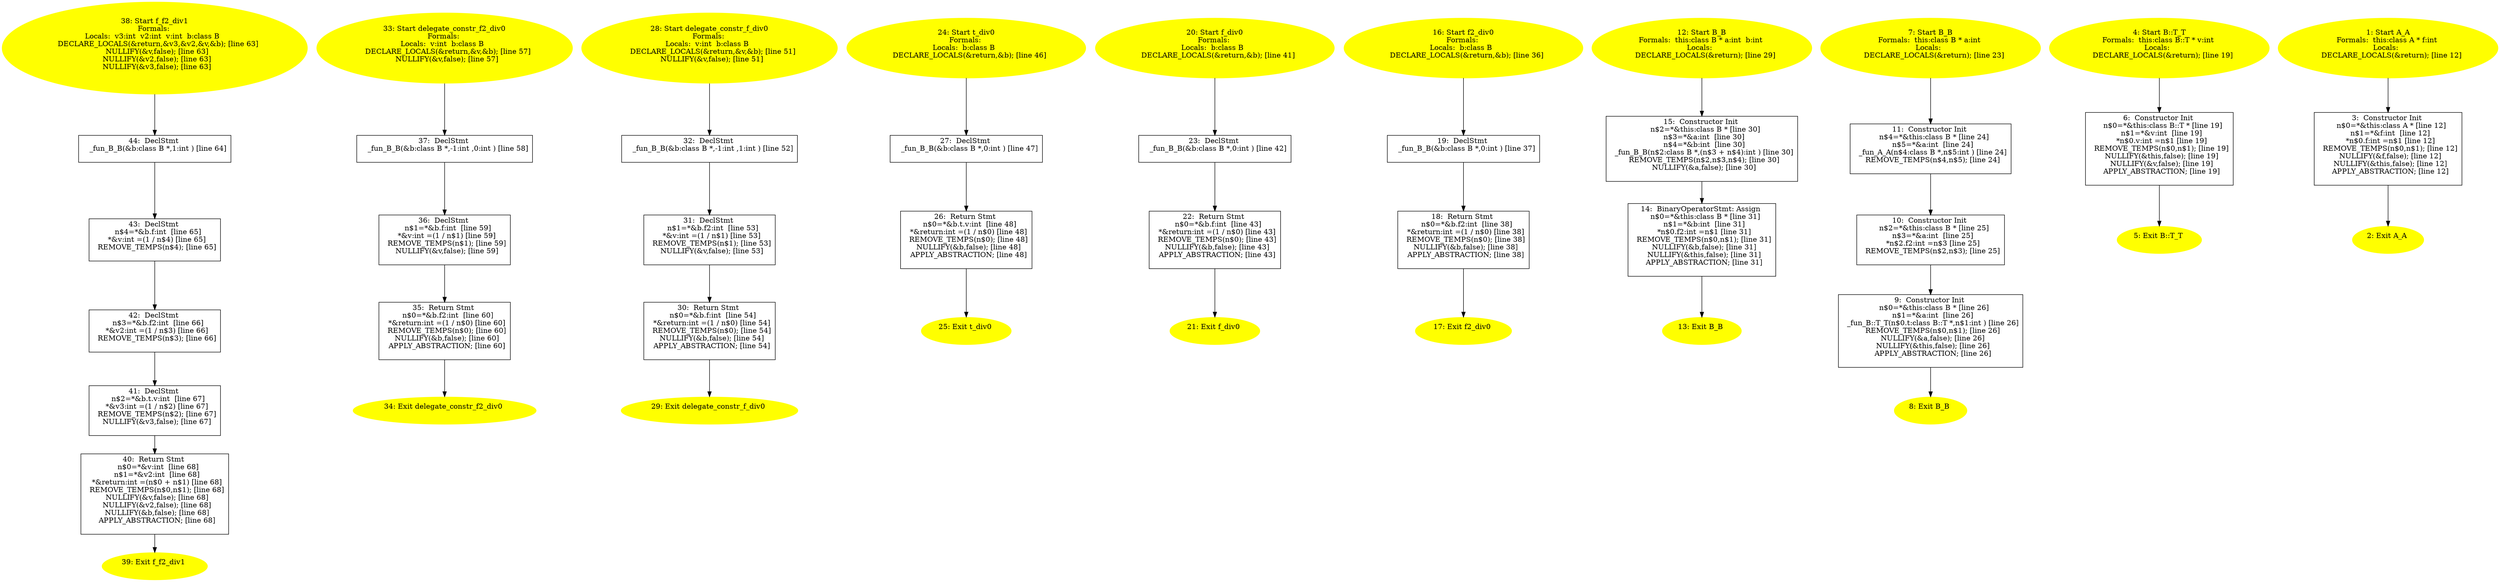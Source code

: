 digraph iCFG {
44 [label="44:  DeclStmt \n   _fun_B_B(&b:class B *,1:int ) [line 64]\n " shape="box"]
	

	 44 -> 43 ;
43 [label="43:  DeclStmt \n   n$4=*&b.f:int  [line 65]\n  *&v:int =(1 / n$4) [line 65]\n  REMOVE_TEMPS(n$4); [line 65]\n " shape="box"]
	

	 43 -> 42 ;
42 [label="42:  DeclStmt \n   n$3=*&b.f2:int  [line 66]\n  *&v2:int =(1 / n$3) [line 66]\n  REMOVE_TEMPS(n$3); [line 66]\n " shape="box"]
	

	 42 -> 41 ;
41 [label="41:  DeclStmt \n   n$2=*&b.t.v:int  [line 67]\n  *&v3:int =(1 / n$2) [line 67]\n  REMOVE_TEMPS(n$2); [line 67]\n  NULLIFY(&v3,false); [line 67]\n " shape="box"]
	

	 41 -> 40 ;
40 [label="40:  Return Stmt \n   n$0=*&v:int  [line 68]\n  n$1=*&v2:int  [line 68]\n  *&return:int =(n$0 + n$1) [line 68]\n  REMOVE_TEMPS(n$0,n$1); [line 68]\n  NULLIFY(&v,false); [line 68]\n  NULLIFY(&v2,false); [line 68]\n  NULLIFY(&b,false); [line 68]\n  APPLY_ABSTRACTION; [line 68]\n " shape="box"]
	

	 40 -> 39 ;
39 [label="39: Exit f_f2_div1 \n  " color=yellow style=filled]
	

38 [label="38: Start f_f2_div1\nFormals: \nLocals:  v3:int  v2:int  v:int  b:class B  \n   DECLARE_LOCALS(&return,&v3,&v2,&v,&b); [line 63]\n  NULLIFY(&v,false); [line 63]\n  NULLIFY(&v2,false); [line 63]\n  NULLIFY(&v3,false); [line 63]\n " color=yellow style=filled]
	

	 38 -> 44 ;
37 [label="37:  DeclStmt \n   _fun_B_B(&b:class B *,-1:int ,0:int ) [line 58]\n " shape="box"]
	

	 37 -> 36 ;
36 [label="36:  DeclStmt \n   n$1=*&b.f:int  [line 59]\n  *&v:int =(1 / n$1) [line 59]\n  REMOVE_TEMPS(n$1); [line 59]\n  NULLIFY(&v,false); [line 59]\n " shape="box"]
	

	 36 -> 35 ;
35 [label="35:  Return Stmt \n   n$0=*&b.f2:int  [line 60]\n  *&return:int =(1 / n$0) [line 60]\n  REMOVE_TEMPS(n$0); [line 60]\n  NULLIFY(&b,false); [line 60]\n  APPLY_ABSTRACTION; [line 60]\n " shape="box"]
	

	 35 -> 34 ;
34 [label="34: Exit delegate_constr_f2_div0 \n  " color=yellow style=filled]
	

33 [label="33: Start delegate_constr_f2_div0\nFormals: \nLocals:  v:int  b:class B  \n   DECLARE_LOCALS(&return,&v,&b); [line 57]\n  NULLIFY(&v,false); [line 57]\n " color=yellow style=filled]
	

	 33 -> 37 ;
32 [label="32:  DeclStmt \n   _fun_B_B(&b:class B *,-1:int ,1:int ) [line 52]\n " shape="box"]
	

	 32 -> 31 ;
31 [label="31:  DeclStmt \n   n$1=*&b.f2:int  [line 53]\n  *&v:int =(1 / n$1) [line 53]\n  REMOVE_TEMPS(n$1); [line 53]\n  NULLIFY(&v,false); [line 53]\n " shape="box"]
	

	 31 -> 30 ;
30 [label="30:  Return Stmt \n   n$0=*&b.f:int  [line 54]\n  *&return:int =(1 / n$0) [line 54]\n  REMOVE_TEMPS(n$0); [line 54]\n  NULLIFY(&b,false); [line 54]\n  APPLY_ABSTRACTION; [line 54]\n " shape="box"]
	

	 30 -> 29 ;
29 [label="29: Exit delegate_constr_f_div0 \n  " color=yellow style=filled]
	

28 [label="28: Start delegate_constr_f_div0\nFormals: \nLocals:  v:int  b:class B  \n   DECLARE_LOCALS(&return,&v,&b); [line 51]\n  NULLIFY(&v,false); [line 51]\n " color=yellow style=filled]
	

	 28 -> 32 ;
27 [label="27:  DeclStmt \n   _fun_B_B(&b:class B *,0:int ) [line 47]\n " shape="box"]
	

	 27 -> 26 ;
26 [label="26:  Return Stmt \n   n$0=*&b.t.v:int  [line 48]\n  *&return:int =(1 / n$0) [line 48]\n  REMOVE_TEMPS(n$0); [line 48]\n  NULLIFY(&b,false); [line 48]\n  APPLY_ABSTRACTION; [line 48]\n " shape="box"]
	

	 26 -> 25 ;
25 [label="25: Exit t_div0 \n  " color=yellow style=filled]
	

24 [label="24: Start t_div0\nFormals: \nLocals:  b:class B  \n   DECLARE_LOCALS(&return,&b); [line 46]\n " color=yellow style=filled]
	

	 24 -> 27 ;
23 [label="23:  DeclStmt \n   _fun_B_B(&b:class B *,0:int ) [line 42]\n " shape="box"]
	

	 23 -> 22 ;
22 [label="22:  Return Stmt \n   n$0=*&b.f:int  [line 43]\n  *&return:int =(1 / n$0) [line 43]\n  REMOVE_TEMPS(n$0); [line 43]\n  NULLIFY(&b,false); [line 43]\n  APPLY_ABSTRACTION; [line 43]\n " shape="box"]
	

	 22 -> 21 ;
21 [label="21: Exit f_div0 \n  " color=yellow style=filled]
	

20 [label="20: Start f_div0\nFormals: \nLocals:  b:class B  \n   DECLARE_LOCALS(&return,&b); [line 41]\n " color=yellow style=filled]
	

	 20 -> 23 ;
19 [label="19:  DeclStmt \n   _fun_B_B(&b:class B *,0:int ) [line 37]\n " shape="box"]
	

	 19 -> 18 ;
18 [label="18:  Return Stmt \n   n$0=*&b.f2:int  [line 38]\n  *&return:int =(1 / n$0) [line 38]\n  REMOVE_TEMPS(n$0); [line 38]\n  NULLIFY(&b,false); [line 38]\n  APPLY_ABSTRACTION; [line 38]\n " shape="box"]
	

	 18 -> 17 ;
17 [label="17: Exit f2_div0 \n  " color=yellow style=filled]
	

16 [label="16: Start f2_div0\nFormals: \nLocals:  b:class B  \n   DECLARE_LOCALS(&return,&b); [line 36]\n " color=yellow style=filled]
	

	 16 -> 19 ;
15 [label="15:  Constructor Init \n   n$2=*&this:class B * [line 30]\n  n$3=*&a:int  [line 30]\n  n$4=*&b:int  [line 30]\n  _fun_B_B(n$2:class B *,(n$3 + n$4):int ) [line 30]\n  REMOVE_TEMPS(n$2,n$3,n$4); [line 30]\n  NULLIFY(&a,false); [line 30]\n " shape="box"]
	

	 15 -> 14 ;
14 [label="14:  BinaryOperatorStmt: Assign \n   n$0=*&this:class B * [line 31]\n  n$1=*&b:int  [line 31]\n  *n$0.f2:int =n$1 [line 31]\n  REMOVE_TEMPS(n$0,n$1); [line 31]\n  NULLIFY(&b,false); [line 31]\n  NULLIFY(&this,false); [line 31]\n  APPLY_ABSTRACTION; [line 31]\n " shape="box"]
	

	 14 -> 13 ;
13 [label="13: Exit B_B \n  " color=yellow style=filled]
	

12 [label="12: Start B_B\nFormals:  this:class B * a:int  b:int \nLocals:  \n   DECLARE_LOCALS(&return); [line 29]\n " color=yellow style=filled]
	

	 12 -> 15 ;
11 [label="11:  Constructor Init \n   n$4=*&this:class B * [line 24]\n  n$5=*&a:int  [line 24]\n  _fun_A_A(n$4:class B *,n$5:int ) [line 24]\n  REMOVE_TEMPS(n$4,n$5); [line 24]\n " shape="box"]
	

	 11 -> 10 ;
10 [label="10:  Constructor Init \n   n$2=*&this:class B * [line 25]\n  n$3=*&a:int  [line 25]\n  *n$2.f2:int =n$3 [line 25]\n  REMOVE_TEMPS(n$2,n$3); [line 25]\n " shape="box"]
	

	 10 -> 9 ;
9 [label="9:  Constructor Init \n   n$0=*&this:class B * [line 26]\n  n$1=*&a:int  [line 26]\n  _fun_B::T_T(n$0.t:class B::T *,n$1:int ) [line 26]\n  REMOVE_TEMPS(n$0,n$1); [line 26]\n  NULLIFY(&a,false); [line 26]\n  NULLIFY(&this,false); [line 26]\n  APPLY_ABSTRACTION; [line 26]\n " shape="box"]
	

	 9 -> 8 ;
8 [label="8: Exit B_B \n  " color=yellow style=filled]
	

7 [label="7: Start B_B\nFormals:  this:class B * a:int \nLocals:  \n   DECLARE_LOCALS(&return); [line 23]\n " color=yellow style=filled]
	

	 7 -> 11 ;
6 [label="6:  Constructor Init \n   n$0=*&this:class B::T * [line 19]\n  n$1=*&v:int  [line 19]\n  *n$0.v:int =n$1 [line 19]\n  REMOVE_TEMPS(n$0,n$1); [line 19]\n  NULLIFY(&this,false); [line 19]\n  NULLIFY(&v,false); [line 19]\n  APPLY_ABSTRACTION; [line 19]\n " shape="box"]
	

	 6 -> 5 ;
5 [label="5: Exit B::T_T \n  " color=yellow style=filled]
	

4 [label="4: Start B::T_T\nFormals:  this:class B::T * v:int \nLocals:  \n   DECLARE_LOCALS(&return); [line 19]\n " color=yellow style=filled]
	

	 4 -> 6 ;
3 [label="3:  Constructor Init \n   n$0=*&this:class A * [line 12]\n  n$1=*&f:int  [line 12]\n  *n$0.f:int =n$1 [line 12]\n  REMOVE_TEMPS(n$0,n$1); [line 12]\n  NULLIFY(&f,false); [line 12]\n  NULLIFY(&this,false); [line 12]\n  APPLY_ABSTRACTION; [line 12]\n " shape="box"]
	

	 3 -> 2 ;
2 [label="2: Exit A_A \n  " color=yellow style=filled]
	

1 [label="1: Start A_A\nFormals:  this:class A * f:int \nLocals:  \n   DECLARE_LOCALS(&return); [line 12]\n " color=yellow style=filled]
	

	 1 -> 3 ;
}

